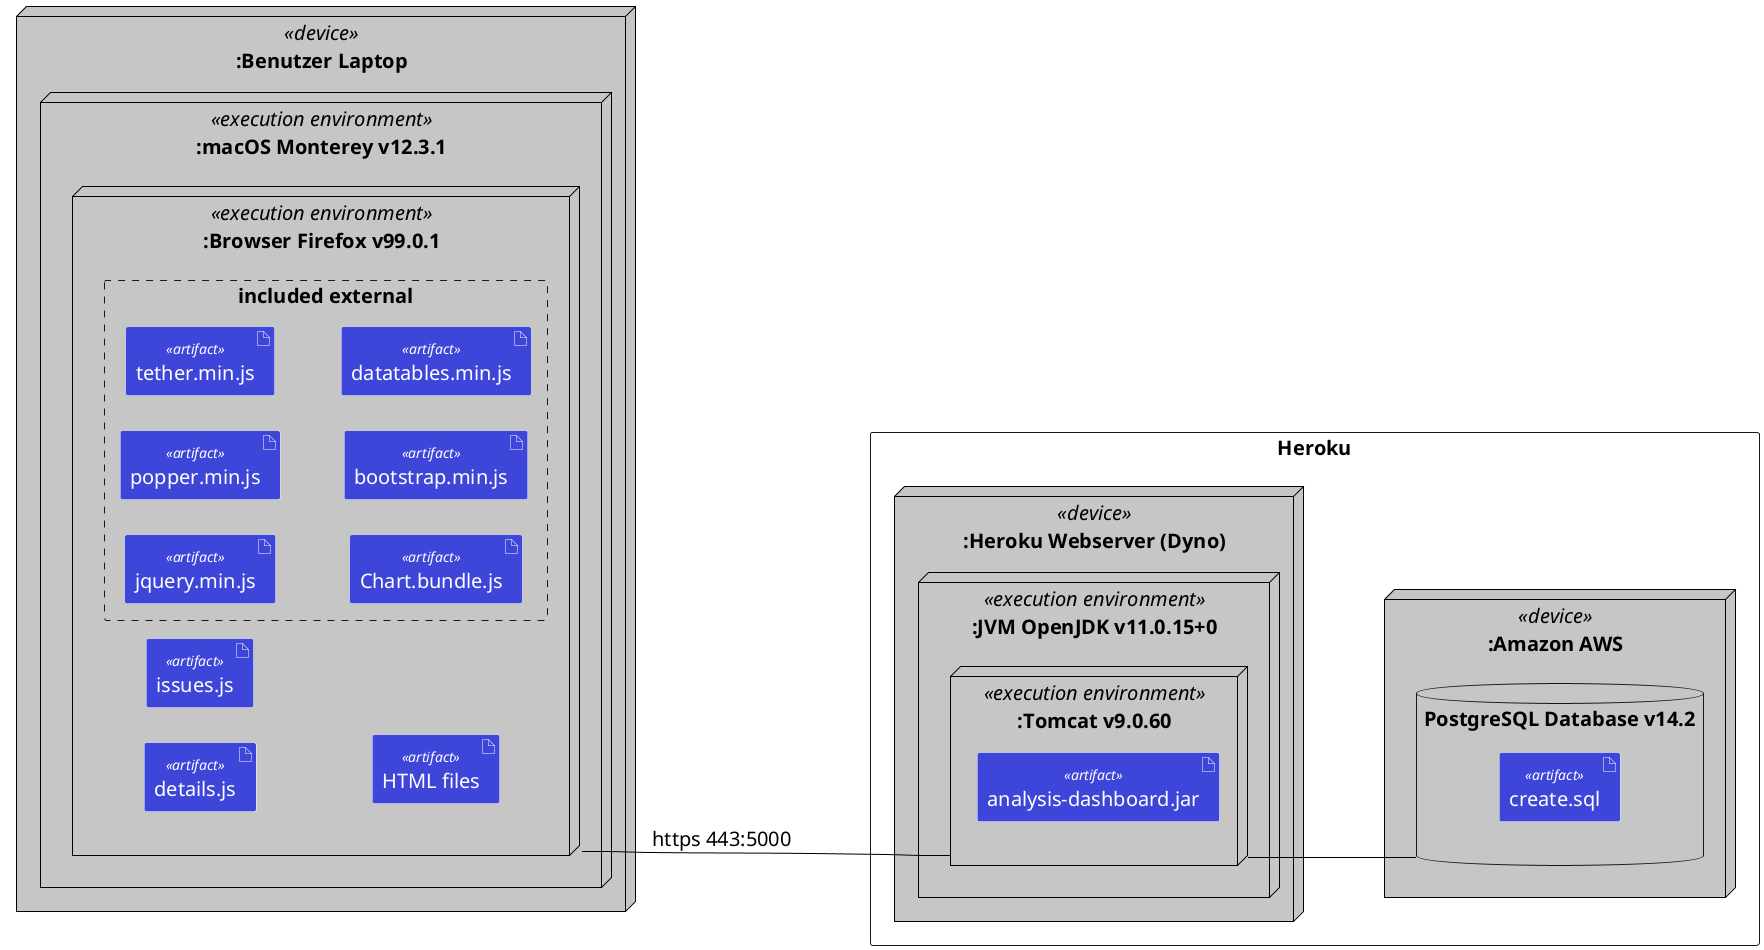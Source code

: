 @startuml
' @author Lena Hartmann

skinparam componentStyle uml2
skinparam FontName Arial Black
skinparam classFontName Arial
skinparam classAttributeIconSize 0
skinparam defaultFontSize 20
skinparam classFontSize 24
skinparam componentStyle uml2
skinparam ArrowColor black

skinparam node {
  BackgroundColor #C6C6C6
  BorderColor #a0a0a0
  BackgroundColor<<Main>> gold
  BorderColor black
}

skinparam artifact {
  BackgroundColor #3E46D9
  StereotypeFontColor #white
  FontColor #white
  BorderColor #a0a0a0
  BackgroundColor<<Main>> gold
  BorderColor #white
  ArrowColor black
  FontName  Arial Unicode MS
  FontSize 20
  StereotypeFontSize 14
}

skinparam artifact {
  BackgroundColor #3E46D9
  StereotypeFontColor #white
  FontColor #white
  BorderColor #a0a0a0
  BackgroundColor<<Main>> gold
  BorderColor #white
  ArrowColor black
  FontName  Arial Unicode MS
  FontSize 20
  StereotypeFontSize 14
}

rectangle "Heroku" {

    node ":Heroku Webserver (Dyno)" <<device>> {
        node ":JVM OpenJDK v11.0.15+0" <<execution environment>> {
            node ":Tomcat v9.0.60" <<execution environment>> as tomcat  {
                 artifact "analysis-dashboard.jar" <<artifact>>
            }
        }
    }


    node ":Amazon AWS" <<device>> {
        database "PostgreSQL Database v14.2" as db {
            artifact "create.sql" <<artifact>>
        }
    }
}

node ":Benutzer Laptop" <<device>> {
    node ":macOS Monterey v12.3.1" <<execution environment>> {
        node ":Browser Firefox v99.0.1" <<execution environment>> as browser {

                artifact "details.js" <<artifact>>
                artifact "issues.js" <<artifact>>
                artifact "HTML files" <<artifact>>

                rectangle "included external" #line.dashed {

                    artifact "jquery.min.js" <<artifact>>
                    artifact "popper.min.js" <<artifact>>
                    artifact "tether.min.js" <<artifact>>
                    artifact "Chart.bundle.js" <<artifact>>
                    artifact "bootstrap.min.js" <<artifact>>
                    artifact "datatables.min.js" <<artifact>>
               }
        }
    }
}

left to right direction

tomcat -- db
browser ---- tomcat : https 443:5000


@enduml